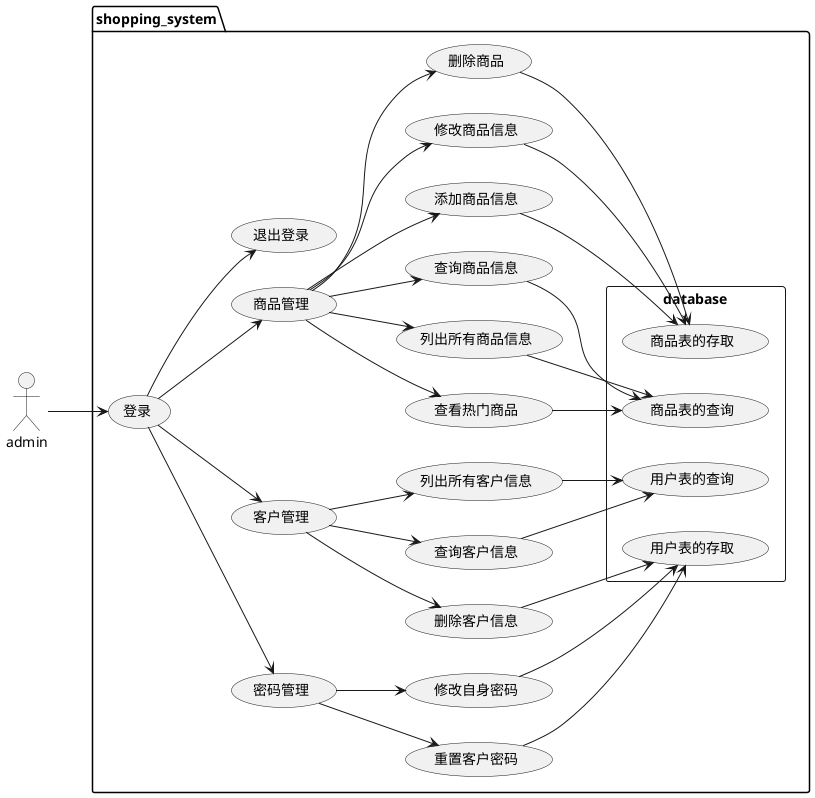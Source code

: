 @startuml

left to right direction
actor "admin" as admin
package shopping_system {
  usecase "登录" as log_in
  usecase "密码管理" as password_management
  usecase "客户管理" as customer_management
  usecase "商品管理" as commodity_management
  usecase "退出登录" as log_out
  usecase "修改自身密码" as password_changing
  usecase "重置客户密码" as passwordUsersReset
  usecase "列出所有客户信息" as allCustomerInformation
  usecase "删除客户信息" as deleteCustomerInformation
  usecase "查询客户信息" as QueryCustomerInformation
  usecase "列出所有商品信息" as allProductInformation
  usecase "添加商品信息" as addProductInformation
  usecase "修改商品信息" as modifyProductInformation
  usecase "删除商品" as delete_product
  usecase "查询商品信息" as queryProductInformation
  usecase "查看热门商品" as viewHotProducts
  rectangle database{
        usecase "商品表的查询" as commodity_see
        usecase "商品表的存取" as commodity_save
        usecase "用户表的存取" as users_save
        usecase "用户表的查询" as users_see
  }
}

admin--> log_in
log_in--> password_management
log_in--> customer_management
log_in--> commodity_management
log_in--> log_out

password_management--> password_changing
password_management--> passwordUsersReset

customer_management--> allCustomerInformation
customer_management--> deleteCustomerInformation
customer_management--> QueryCustomerInformation

commodity_management--> allProductInformation
commodity_management--> addProductInformation
commodity_management--> modifyProductInformation
commodity_management--> delete_product
commodity_management--> queryProductInformation
commodity_management--> viewHotProducts

password_changing--> users_save
passwordUsersReset--> users_save

allCustomerInformation--> users_see
deleteCustomerInformation--> users_save
QueryCustomerInformation--> users_see

allProductInformation--> commodity_see
addProductInformation--> commodity_save
modifyProductInformation--> commodity_save
delete_product--> commodity_save
queryProductInformation--> commodity_see
viewHotProducts--> commodity_see

@enduml